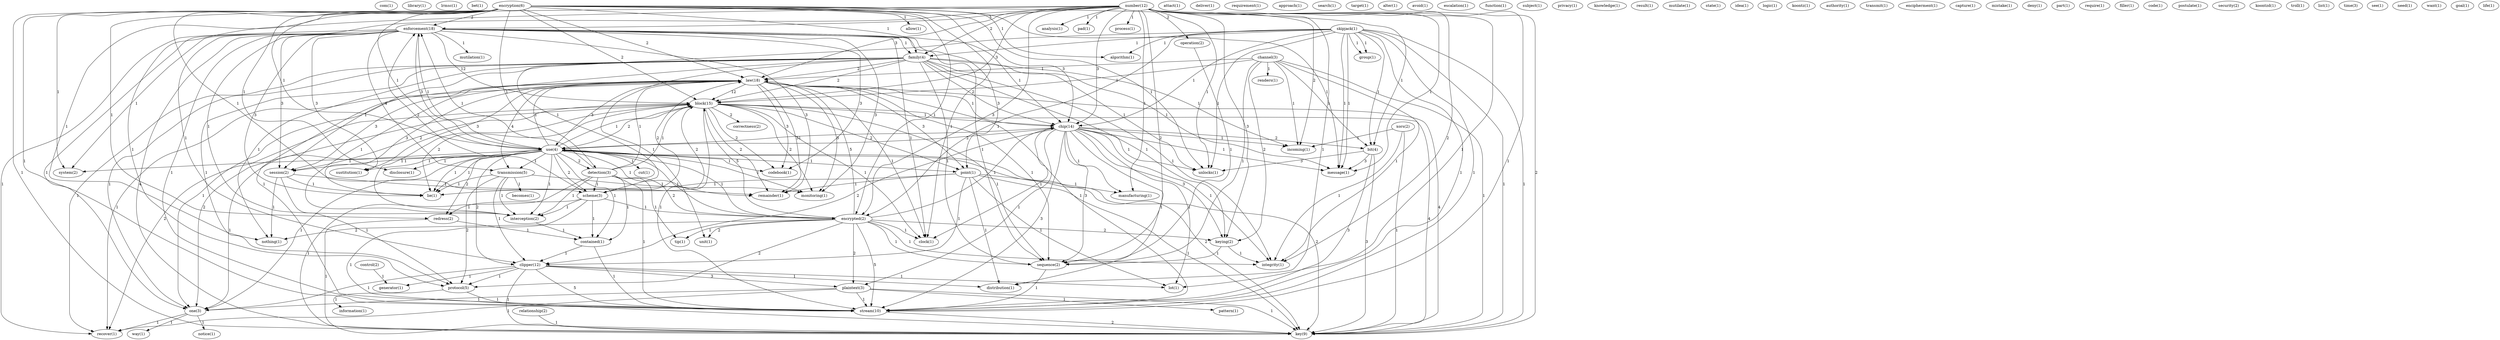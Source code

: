 digraph G {
  com [ label="com(1)" ];
  library [ label="library(1)" ];
  lrmsc [ label="lrmsc(1)" ];
  bet [ label="bet(1)" ];
  control [ label="control(2)" ];
  generator [ label="generator(1)" ];
  number [ label="number(12)" ];
  analysis [ label="analysis(1)" ];
  operation [ label="operation(2)" ];
  pad [ label="pad(1)" ];
  enforcement [ label="enforcement(18)" ];
  encrypted [ label="encrypted(2)" ];
  family [ label="family(4)" ];
  law [ label="law(18)" ];
  process [ label="process(1)" ];
  block [ label="block(15)" ];
  chip [ label="chip(14)" ];
  keying [ label="keying(2)" ];
  sequence [ label="sequence(2)" ];
  unlocks [ label="unlocks(1)" ];
  manufacturing [ label="manufacturing(1)" ];
  nothing [ label="nothing(1)" ];
  clipper [ label="clipper(12)" ];
  protocol [ label="protocol(5)" ];
  incoming [ label="incoming(1)" ];
  integrity [ label="integrity(1)" ];
  distribution [ label="distribution(1)" ];
  message [ label="message(1)" ];
  stream [ label="stream(10)" ];
  lot [ label="lot(1)" ];
  key [ label="key(9)" ];
  attact [ label="attact(1)" ];
  encryption [ label="encryption(6)" ];
  use [ label="use(2)" ];
  disclosure [ label="disclosure(1)" ];
  detection [ label="detection(3)" ];
  scheme [ label="scheme(3)" ];
  system [ label="system(2)" ];
  redress [ label="redress(2)" ];
  algorithm [ label="algorithm(1)" ];
  bit [ label="bit(4)" ];
  use [ label="use(4)" ];
  allow [ label="allow(1)" ];
  clock [ label="clock(1)" ];
  skipjack [ label="skipjack(1)" ];
  group [ label="group(1)" ];
  deliver [ label="deliver(1)" ];
  requirement [ label="requirement(1)" ];
  approach [ label="approach(1)" ];
  search [ label="search(1)" ];
  target [ label="target(1)" ];
  sustitution [ label="sustitution(1)" ];
  transmission [ label="transmission(5)" ];
  interception [ label="interception(2)" ];
  monitoring [ label="monitoring(1)" ];
  codebook [ label="codebook(1)" ];
  session [ label="session(2)" ];
  point [ label="point(1)" ];
  remainder [ label="remainder(1)" ];
  contained [ label="contained(1)" ];
  cut [ label="cut(1)" ];
  lie [ label="lie(1)" ];
  one [ label="one(3)" ];
  alter [ label="alter(1)" ];
  avoid [ label="avoid(1)" ];
  escalation [ label="escalation(1)" ];
  tip [ label="tip(1)" ];
  mutilation [ label="mutilation(1)" ];
  recover [ label="recover(1)" ];
  function [ label="function(1)" ];
  subject [ label="subject(1)" ];
  unit [ label="unit(1)" ];
  plaintext [ label="plaintext(3)" ];
  privacy [ label="privacy(1)" ];
  channel [ label="channel(3)" ];
  renders [ label="renders(1)" ];
  knowledge [ label="knowledge(1)" ];
  result [ label="result(1)" ];
  mutilate [ label="mutilate(1)" ];
  becomes [ label="becomes(1)" ];
  state [ label="state(1)" ];
  idea [ label="idea(1)" ];
  logic [ label="logic(1)" ];
  correctness [ label="correctness(2)" ];
  koontz [ label="koontz(1)" ];
  authority [ label="authority(1)" ];
  transmit [ label="transmit(1)" ];
  encipherment [ label="encipherment(1)" ];
  capture [ label="capture(1)" ];
  mistake [ label="mistake(1)" ];
  deny [ label="deny(1)" ];
  part [ label="part(1)" ];
  require [ label="require(1)" ];
  filler [ label="filler(1)" ];
  skipjack [ label="skipjack(1)" ];
  information [ label="information(1)" ];
  pattern [ label="pattern(1)" ];
  code [ label="code(1)" ];
  postulate [ label="postulate(1)" ];
  security [ label="security(2)" ];
  xors [ label="xors(2)" ];
  notice [ label="notice(1)" ];
  way [ label="way(1)" ];
  koontzd [ label="koontzd(1)" ];
  troll [ label="troll(1)" ];
  list [ label="list(1)" ];
  time [ label="time(3)" ];
  see [ label="see(1)" ];
  need [ label="need(1)" ];
  want [ label="want(1)" ];
  goal [ label="goal(1)" ];
  life [ label="life(1)" ];
  relationship [ label="relationship(2)" ];
  control -> generator [ label="1" ];
  number -> analysis [ label="1" ];
  number -> operation [ label="2" ];
  number -> pad [ label="1" ];
  number -> enforcement [ label="3" ];
  number -> encrypted [ label="3" ];
  number -> family [ label="2" ];
  number -> law [ label="3" ];
  number -> process [ label="1" ];
  number -> block [ label="3" ];
  number -> chip [ label="3" ];
  number -> keying [ label="3" ];
  number -> sequence [ label="2" ];
  number -> unlocks [ label="1" ];
  number -> manufacturing [ label="1" ];
  number -> nothing [ label="1" ];
  number -> clipper [ label="1" ];
  number -> protocol [ label="1" ];
  number -> incoming [ label="2" ];
  number -> integrity [ label="2" ];
  number -> distribution [ label="1" ];
  number -> message [ label="1" ];
  number -> stream [ label="1" ];
  number -> lot [ label="1" ];
  number -> key [ label="2" ];
  encryption -> use [ label="1" ];
  encryption -> disclosure [ label="1" ];
  encryption -> detection [ label="1" ];
  encryption -> scheme [ label="1" ];
  encryption -> enforcement [ label="2" ];
  encryption -> encrypted [ label="1" ];
  encryption -> family [ label="1" ];
  encryption -> system [ label="1" ];
  encryption -> law [ label="2" ];
  encryption -> block [ label="2" ];
  encryption -> redress [ label="1" ];
  encryption -> chip [ label="3" ];
  encryption -> algorithm [ label="1" ];
  encryption -> bit [ label="1" ];
  encryption -> unlocks [ label="1" ];
  encryption -> use [ label="1" ];
  encryption -> allow [ label="1" ];
  encryption -> message [ label="1" ];
  encryption -> clock [ label="1" ];
  encryption -> stream [ label="1" ];
  encryption -> key [ label="1" ];
  skipjack -> scheme [ label="1" ];
  skipjack -> encrypted [ label="1" ];
  skipjack -> family [ label="1" ];
  skipjack -> chip [ label="1" ];
  skipjack -> algorithm [ label="1" ];
  skipjack -> bit [ label="1" ];
  skipjack -> unlocks [ label="1" ];
  skipjack -> group [ label="1" ];
  skipjack -> message [ label="1" ];
  skipjack -> stream [ label="1" ];
  skipjack -> key [ label="1" ];
  operation -> sequence [ label="1" ];
  use -> disclosure [ label="1" ];
  use -> detection [ label="2" ];
  use -> scheme [ label="2" ];
  use -> enforcement [ label="1" ];
  use -> encrypted [ label="1" ];
  use -> system [ label="1" ];
  use -> law [ label="1" ];
  use -> sustitution [ label="1" ];
  use -> transmission [ label="1" ];
  use -> interception [ label="1" ];
  use -> block [ label="1" ];
  use -> monitoring [ label="1" ];
  use -> redress [ label="2" ];
  use -> chip [ label="1" ];
  use -> codebook [ label="1" ];
  use -> session [ label="1" ];
  use -> point [ label="1" ];
  use -> remainder [ label="1" ];
  use -> contained [ label="1" ];
  use -> cut [ label="1" ];
  use -> clipper [ label="2" ];
  use -> lie [ label="1" ];
  use -> one [ label="1" ];
  use -> key [ label="2" ];
  detection -> scheme [ label="1" ];
  detection -> enforcement [ label="1" ];
  detection -> encrypted [ label="2" ];
  detection -> law [ label="1" ];
  detection -> interception [ label="1" ];
  detection -> block [ label="1" ];
  detection -> contained [ label="1" ];
  detection -> tip [ label="1" ];
  detection -> stream [ label="1" ];
  detection -> key [ label="1" ];
  scheme -> enforcement [ label="2" ];
  scheme -> encrypted [ label="1" ];
  scheme -> law [ label="2" ];
  scheme -> interception [ label="1" ];
  scheme -> block [ label="2" ];
  scheme -> redress [ label="1" ];
  scheme -> contained [ label="1" ];
  scheme -> key [ label="1" ];
  enforcement -> mutilation [ label="1" ];
  enforcement -> family [ label="1" ];
  enforcement -> system [ label="1" ];
  enforcement -> sustitution [ label="3" ];
  enforcement -> transmission [ label="4" ];
  enforcement -> interception [ label="1" ];
  enforcement -> block [ label="12" ];
  enforcement -> monitoring [ label="3" ];
  enforcement -> chip [ label="1" ];
  enforcement -> sequence [ label="1" ];
  enforcement -> codebook [ label="3" ];
  enforcement -> session [ label="3" ];
  enforcement -> point [ label="3" ];
  enforcement -> remainder [ label="3" ];
  enforcement -> use [ label="3" ];
  enforcement -> lie [ label="3" ];
  enforcement -> one [ label="1" ];
  enforcement -> clock [ label="1" ];
  enforcement -> recover [ label="1" ];
  enforcement -> stream [ label="1" ];
  enforcement -> key [ label="4" ];
  encrypted -> law [ label="5" ];
  encrypted -> unit [ label="2" ];
  encrypted -> block [ label="5" ];
  encrypted -> chip [ label="1" ];
  encrypted -> keying [ label="2" ];
  encrypted -> sequence [ label="1" ];
  encrypted -> tip [ label="1" ];
  encrypted -> nothing [ label="2" ];
  encrypted -> protocol [ label="2" ];
  encrypted -> use [ label="1" ];
  encrypted -> plaintext [ label="2" ];
  encrypted -> integrity [ label="1" ];
  encrypted -> clock [ label="1" ];
  encrypted -> stream [ label="5" ];
  family -> law [ label="2" ];
  family -> unit [ label="1" ];
  family -> block [ label="2" ];
  family -> chip [ label="2" ];
  family -> keying [ label="1" ];
  family -> sequence [ label="1" ];
  family -> session [ label="1" ];
  family -> unlocks [ label="1" ];
  family -> nothing [ label="1" ];
  family -> protocol [ label="1" ];
  family -> incoming [ label="1" ];
  family -> one [ label="1" ];
  family -> integrity [ label="1" ];
  family -> message [ label="1" ];
  family -> recover [ label="1" ];
  family -> stream [ label="1" ];
  channel -> law [ label="1" ];
  channel -> block [ label="1" ];
  channel -> keying [ label="2" ];
  channel -> sequence [ label="1" ];
  channel -> bit [ label="1" ];
  channel -> renders [ label="1" ];
  channel -> incoming [ label="1" ];
  channel -> integrity [ label="1" ];
  channel -> key [ label="1" ];
  law -> sustitution [ label="3" ];
  law -> transmission [ label="4" ];
  law -> interception [ label="1" ];
  law -> block [ label="12" ];
  law -> monitoring [ label="3" ];
  law -> chip [ label="1" ];
  law -> sequence [ label="1" ];
  law -> codebook [ label="3" ];
  law -> session [ label="3" ];
  law -> point [ label="3" ];
  law -> remainder [ label="3" ];
  law -> use [ label="3" ];
  law -> lie [ label="3" ];
  law -> one [ label="1" ];
  law -> clock [ label="1" ];
  law -> recover [ label="1" ];
  law -> stream [ label="1" ];
  law -> key [ label="4" ];
  transmission -> interception [ label="1" ];
  transmission -> monitoring [ label="1" ];
  transmission -> clipper [ label="1" ];
  transmission -> protocol [ label="2" ];
  transmission -> becomes [ label="1" ];
  transmission -> lie [ label="1" ];
  interception -> block [ label="1" ];
  interception -> contained [ label="1" ];
  block -> monitoring [ label="2" ];
  block -> chip [ label="1" ];
  block -> sequence [ label="1" ];
  block -> codebook [ label="2" ];
  block -> session [ label="2" ];
  block -> point [ label="2" ];
  block -> remainder [ label="2" ];
  block -> correctness [ label="2" ];
  block -> use [ label="2" ];
  block -> lie [ label="2" ];
  block -> one [ label="2" ];
  block -> clock [ label="1" ];
  block -> recover [ label="2" ];
  block -> stream [ label="1" ];
  block -> key [ label="4" ];
  redress -> contained [ label="1" ];
  redress -> key [ label="1" ];
  chip -> keying [ label="3" ];
  chip -> sequence [ label="3" ];
  chip -> bit [ label="2" ];
  chip -> unlocks [ label="1" ];
  chip -> manufacturing [ label="1" ];
  chip -> clipper [ label="2" ];
  chip -> use [ label="2" ];
  chip -> plaintext [ label="1" ];
  chip -> incoming [ label="1" ];
  chip -> integrity [ label="1" ];
  chip -> distribution [ label="1" ];
  chip -> message [ label="1" ];
  chip -> clock [ label="1" ];
  chip -> stream [ label="3" ];
  chip -> lot [ label="1" ];
  keying -> sequence [ label="1" ];
  keying -> integrity [ label="1" ];
  sequence -> stream [ label="1" ];
  session -> remainder [ label="1" ];
  session -> nothing [ label="1" ];
  session -> protocol [ label="1" ];
  session -> lie [ label="1" ];
  point -> remainder [ label="1" ];
  point -> manufacturing [ label="1" ];
  point -> clipper [ label="1" ];
  point -> lie [ label="1" ];
  point -> distribution [ label="1" ];
  point -> lot [ label="1" ];
  point -> key [ label="1" ];
  bit -> unlocks [ label="3" ];
  bit -> message [ label="3" ];
  bit -> stream [ label="3" ];
  bit -> key [ label="3" ];
  contained -> clipper [ label="1" ];
  contained -> stream [ label="1" ];
  skipjack -> group [ label="1" ];
  skipjack -> message [ label="1" ];
  skipjack -> stream [ label="1" ];
  skipjack -> key [ label="1" ];
  clipper -> protocol [ label="1" ];
  clipper -> plaintext [ label="3" ];
  clipper -> one [ label="1" ];
  clipper -> generator [ label="1" ];
  clipper -> distribution [ label="1" ];
  clipper -> stream [ label="5" ];
  clipper -> lot [ label="1" ];
  clipper -> key [ label="1" ];
  protocol -> information [ label="1" ];
  protocol -> stream [ label="1" ];
  use -> lie [ label="1" ];
  use -> one [ label="1" ];
  use -> key [ label="2" ];
  plaintext -> one [ label="1" ];
  plaintext -> recover [ label="1" ];
  plaintext -> stream [ label="1" ];
  plaintext -> pattern [ label="1" ];
  plaintext -> key [ label="1" ];
  xors -> incoming [ label="1" ];
  xors -> integrity [ label="1" ];
  xors -> key [ label="1" ];
  one -> notice [ label="1" ];
  one -> way [ label="1" ];
  one -> recover [ label="1" ];
  stream -> key [ label="2" ];
  relationship -> key [ label="1" ];
}
